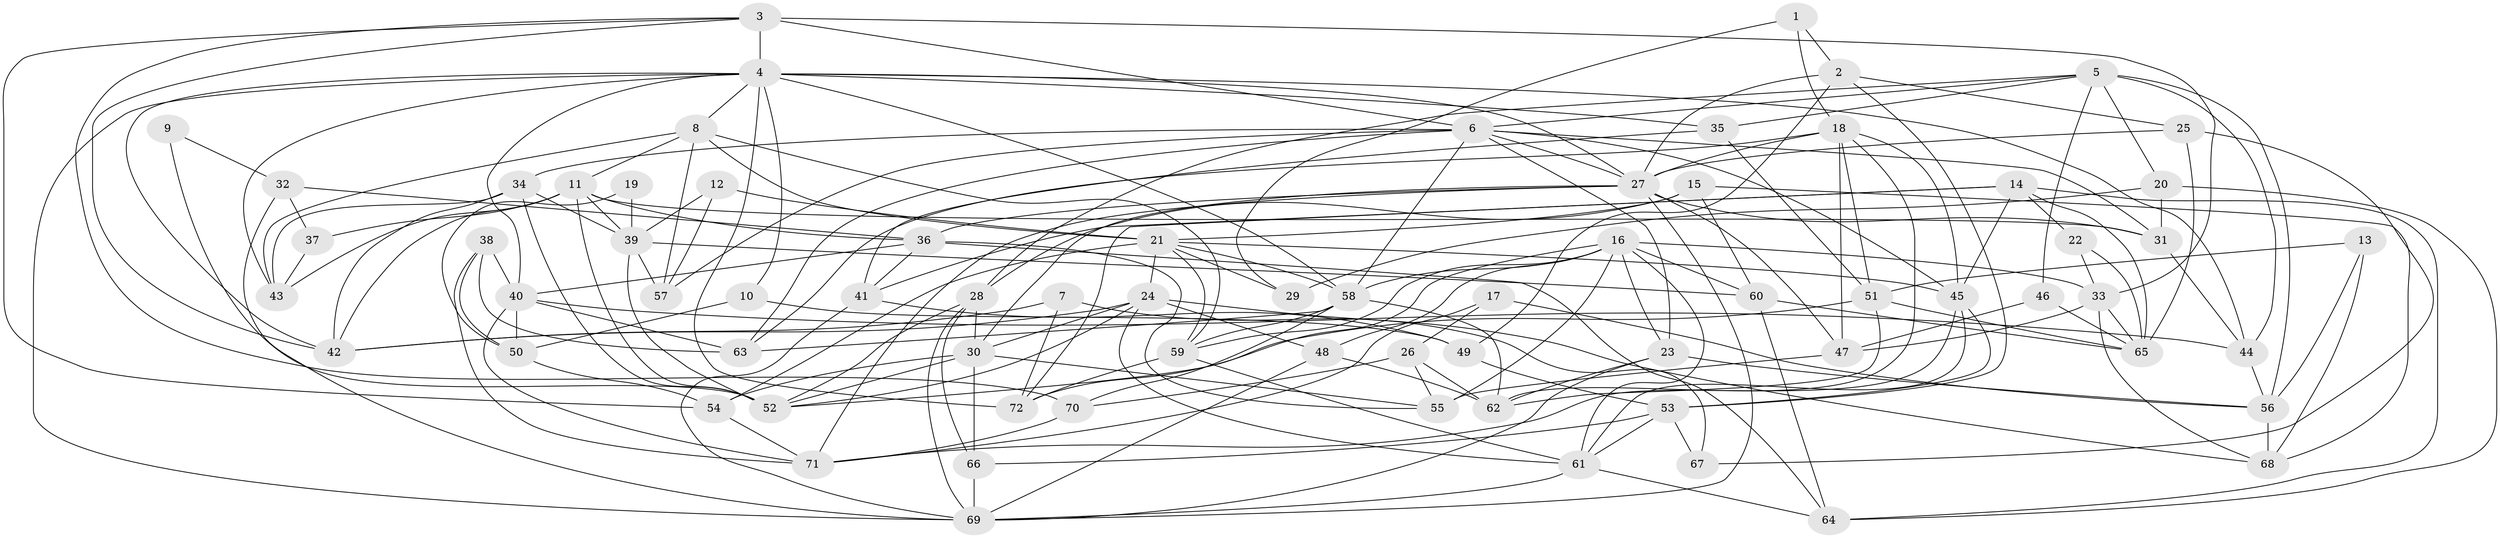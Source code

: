 // original degree distribution, {3: 0.27972027972027974, 8: 0.013986013986013986, 2: 0.1258741258741259, 4: 0.3006993006993007, 5: 0.16083916083916083, 6: 0.06993006993006994, 7: 0.03496503496503497, 9: 0.013986013986013986}
// Generated by graph-tools (version 1.1) at 2025/37/03/04/25 23:37:06]
// undirected, 72 vertices, 196 edges
graph export_dot {
  node [color=gray90,style=filled];
  1;
  2;
  3;
  4;
  5;
  6;
  7;
  8;
  9;
  10;
  11;
  12;
  13;
  14;
  15;
  16;
  17;
  18;
  19;
  20;
  21;
  22;
  23;
  24;
  25;
  26;
  27;
  28;
  29;
  30;
  31;
  32;
  33;
  34;
  35;
  36;
  37;
  38;
  39;
  40;
  41;
  42;
  43;
  44;
  45;
  46;
  47;
  48;
  49;
  50;
  51;
  52;
  53;
  54;
  55;
  56;
  57;
  58;
  59;
  60;
  61;
  62;
  63;
  64;
  65;
  66;
  67;
  68;
  69;
  70;
  71;
  72;
  1 -- 2 [weight=1.0];
  1 -- 18 [weight=1.0];
  1 -- 29 [weight=1.0];
  2 -- 25 [weight=1.0];
  2 -- 27 [weight=1.0];
  2 -- 49 [weight=1.0];
  2 -- 53 [weight=1.0];
  3 -- 4 [weight=2.0];
  3 -- 6 [weight=1.0];
  3 -- 33 [weight=1.0];
  3 -- 42 [weight=1.0];
  3 -- 54 [weight=1.0];
  3 -- 70 [weight=1.0];
  4 -- 8 [weight=1.0];
  4 -- 10 [weight=1.0];
  4 -- 27 [weight=1.0];
  4 -- 35 [weight=1.0];
  4 -- 40 [weight=1.0];
  4 -- 42 [weight=1.0];
  4 -- 43 [weight=1.0];
  4 -- 44 [weight=2.0];
  4 -- 58 [weight=1.0];
  4 -- 69 [weight=1.0];
  4 -- 72 [weight=1.0];
  5 -- 6 [weight=1.0];
  5 -- 20 [weight=1.0];
  5 -- 28 [weight=1.0];
  5 -- 35 [weight=1.0];
  5 -- 44 [weight=1.0];
  5 -- 46 [weight=1.0];
  5 -- 56 [weight=2.0];
  6 -- 23 [weight=1.0];
  6 -- 27 [weight=1.0];
  6 -- 31 [weight=1.0];
  6 -- 34 [weight=1.0];
  6 -- 45 [weight=1.0];
  6 -- 57 [weight=1.0];
  6 -- 58 [weight=1.0];
  6 -- 63 [weight=1.0];
  7 -- 42 [weight=1.0];
  7 -- 67 [weight=1.0];
  7 -- 72 [weight=1.0];
  8 -- 11 [weight=1.0];
  8 -- 21 [weight=1.0];
  8 -- 43 [weight=1.0];
  8 -- 57 [weight=1.0];
  8 -- 59 [weight=1.0];
  9 -- 32 [weight=1.0];
  9 -- 52 [weight=1.0];
  10 -- 49 [weight=1.0];
  10 -- 50 [weight=1.0];
  11 -- 31 [weight=1.0];
  11 -- 36 [weight=1.0];
  11 -- 37 [weight=1.0];
  11 -- 39 [weight=2.0];
  11 -- 42 [weight=1.0];
  11 -- 43 [weight=2.0];
  11 -- 52 [weight=1.0];
  12 -- 21 [weight=1.0];
  12 -- 39 [weight=1.0];
  12 -- 57 [weight=1.0];
  13 -- 51 [weight=1.0];
  13 -- 56 [weight=1.0];
  13 -- 68 [weight=1.0];
  14 -- 22 [weight=1.0];
  14 -- 41 [weight=1.0];
  14 -- 45 [weight=1.0];
  14 -- 64 [weight=1.0];
  14 -- 65 [weight=1.0];
  14 -- 72 [weight=1.0];
  15 -- 21 [weight=1.0];
  15 -- 28 [weight=1.0];
  15 -- 60 [weight=1.0];
  15 -- 68 [weight=1.0];
  16 -- 23 [weight=1.0];
  16 -- 33 [weight=2.0];
  16 -- 48 [weight=1.0];
  16 -- 55 [weight=1.0];
  16 -- 58 [weight=1.0];
  16 -- 59 [weight=1.0];
  16 -- 60 [weight=1.0];
  16 -- 61 [weight=1.0];
  16 -- 72 [weight=1.0];
  17 -- 26 [weight=1.0];
  17 -- 56 [weight=1.0];
  17 -- 71 [weight=1.0];
  18 -- 27 [weight=3.0];
  18 -- 45 [weight=1.0];
  18 -- 47 [weight=1.0];
  18 -- 51 [weight=1.0];
  18 -- 62 [weight=2.0];
  18 -- 63 [weight=1.0];
  19 -- 39 [weight=1.0];
  19 -- 50 [weight=1.0];
  20 -- 29 [weight=1.0];
  20 -- 31 [weight=1.0];
  20 -- 64 [weight=1.0];
  21 -- 24 [weight=1.0];
  21 -- 29 [weight=2.0];
  21 -- 45 [weight=1.0];
  21 -- 54 [weight=1.0];
  21 -- 58 [weight=1.0];
  21 -- 59 [weight=1.0];
  22 -- 33 [weight=1.0];
  22 -- 65 [weight=2.0];
  23 -- 56 [weight=1.0];
  23 -- 62 [weight=1.0];
  23 -- 69 [weight=1.0];
  24 -- 30 [weight=1.0];
  24 -- 42 [weight=1.0];
  24 -- 48 [weight=1.0];
  24 -- 52 [weight=1.0];
  24 -- 61 [weight=1.0];
  24 -- 68 [weight=1.0];
  25 -- 27 [weight=1.0];
  25 -- 65 [weight=1.0];
  25 -- 67 [weight=1.0];
  26 -- 55 [weight=1.0];
  26 -- 62 [weight=1.0];
  26 -- 70 [weight=1.0];
  27 -- 30 [weight=1.0];
  27 -- 31 [weight=1.0];
  27 -- 36 [weight=1.0];
  27 -- 47 [weight=1.0];
  27 -- 69 [weight=1.0];
  27 -- 71 [weight=1.0];
  28 -- 30 [weight=1.0];
  28 -- 52 [weight=1.0];
  28 -- 66 [weight=1.0];
  28 -- 69 [weight=1.0];
  30 -- 52 [weight=1.0];
  30 -- 54 [weight=1.0];
  30 -- 55 [weight=2.0];
  30 -- 66 [weight=1.0];
  31 -- 44 [weight=1.0];
  32 -- 36 [weight=1.0];
  32 -- 37 [weight=1.0];
  32 -- 69 [weight=1.0];
  33 -- 47 [weight=1.0];
  33 -- 65 [weight=2.0];
  33 -- 68 [weight=1.0];
  34 -- 39 [weight=1.0];
  34 -- 42 [weight=1.0];
  34 -- 43 [weight=1.0];
  34 -- 52 [weight=1.0];
  35 -- 41 [weight=1.0];
  35 -- 51 [weight=1.0];
  36 -- 40 [weight=1.0];
  36 -- 41 [weight=1.0];
  36 -- 55 [weight=1.0];
  36 -- 64 [weight=1.0];
  37 -- 43 [weight=1.0];
  38 -- 40 [weight=2.0];
  38 -- 50 [weight=1.0];
  38 -- 63 [weight=1.0];
  38 -- 71 [weight=1.0];
  39 -- 52 [weight=1.0];
  39 -- 57 [weight=2.0];
  39 -- 60 [weight=1.0];
  40 -- 44 [weight=1.0];
  40 -- 50 [weight=1.0];
  40 -- 63 [weight=1.0];
  40 -- 71 [weight=1.0];
  41 -- 49 [weight=2.0];
  41 -- 69 [weight=1.0];
  44 -- 56 [weight=1.0];
  45 -- 53 [weight=1.0];
  45 -- 61 [weight=1.0];
  45 -- 71 [weight=1.0];
  46 -- 47 [weight=1.0];
  46 -- 65 [weight=1.0];
  47 -- 55 [weight=1.0];
  48 -- 62 [weight=1.0];
  48 -- 69 [weight=1.0];
  49 -- 53 [weight=1.0];
  50 -- 54 [weight=1.0];
  51 -- 52 [weight=1.0];
  51 -- 62 [weight=1.0];
  51 -- 65 [weight=1.0];
  53 -- 61 [weight=1.0];
  53 -- 66 [weight=1.0];
  53 -- 67 [weight=1.0];
  54 -- 71 [weight=1.0];
  56 -- 68 [weight=1.0];
  58 -- 59 [weight=1.0];
  58 -- 62 [weight=1.0];
  58 -- 63 [weight=1.0];
  58 -- 70 [weight=1.0];
  59 -- 61 [weight=1.0];
  59 -- 72 [weight=2.0];
  60 -- 64 [weight=1.0];
  60 -- 65 [weight=1.0];
  61 -- 64 [weight=1.0];
  61 -- 69 [weight=1.0];
  66 -- 69 [weight=1.0];
  70 -- 71 [weight=1.0];
}
